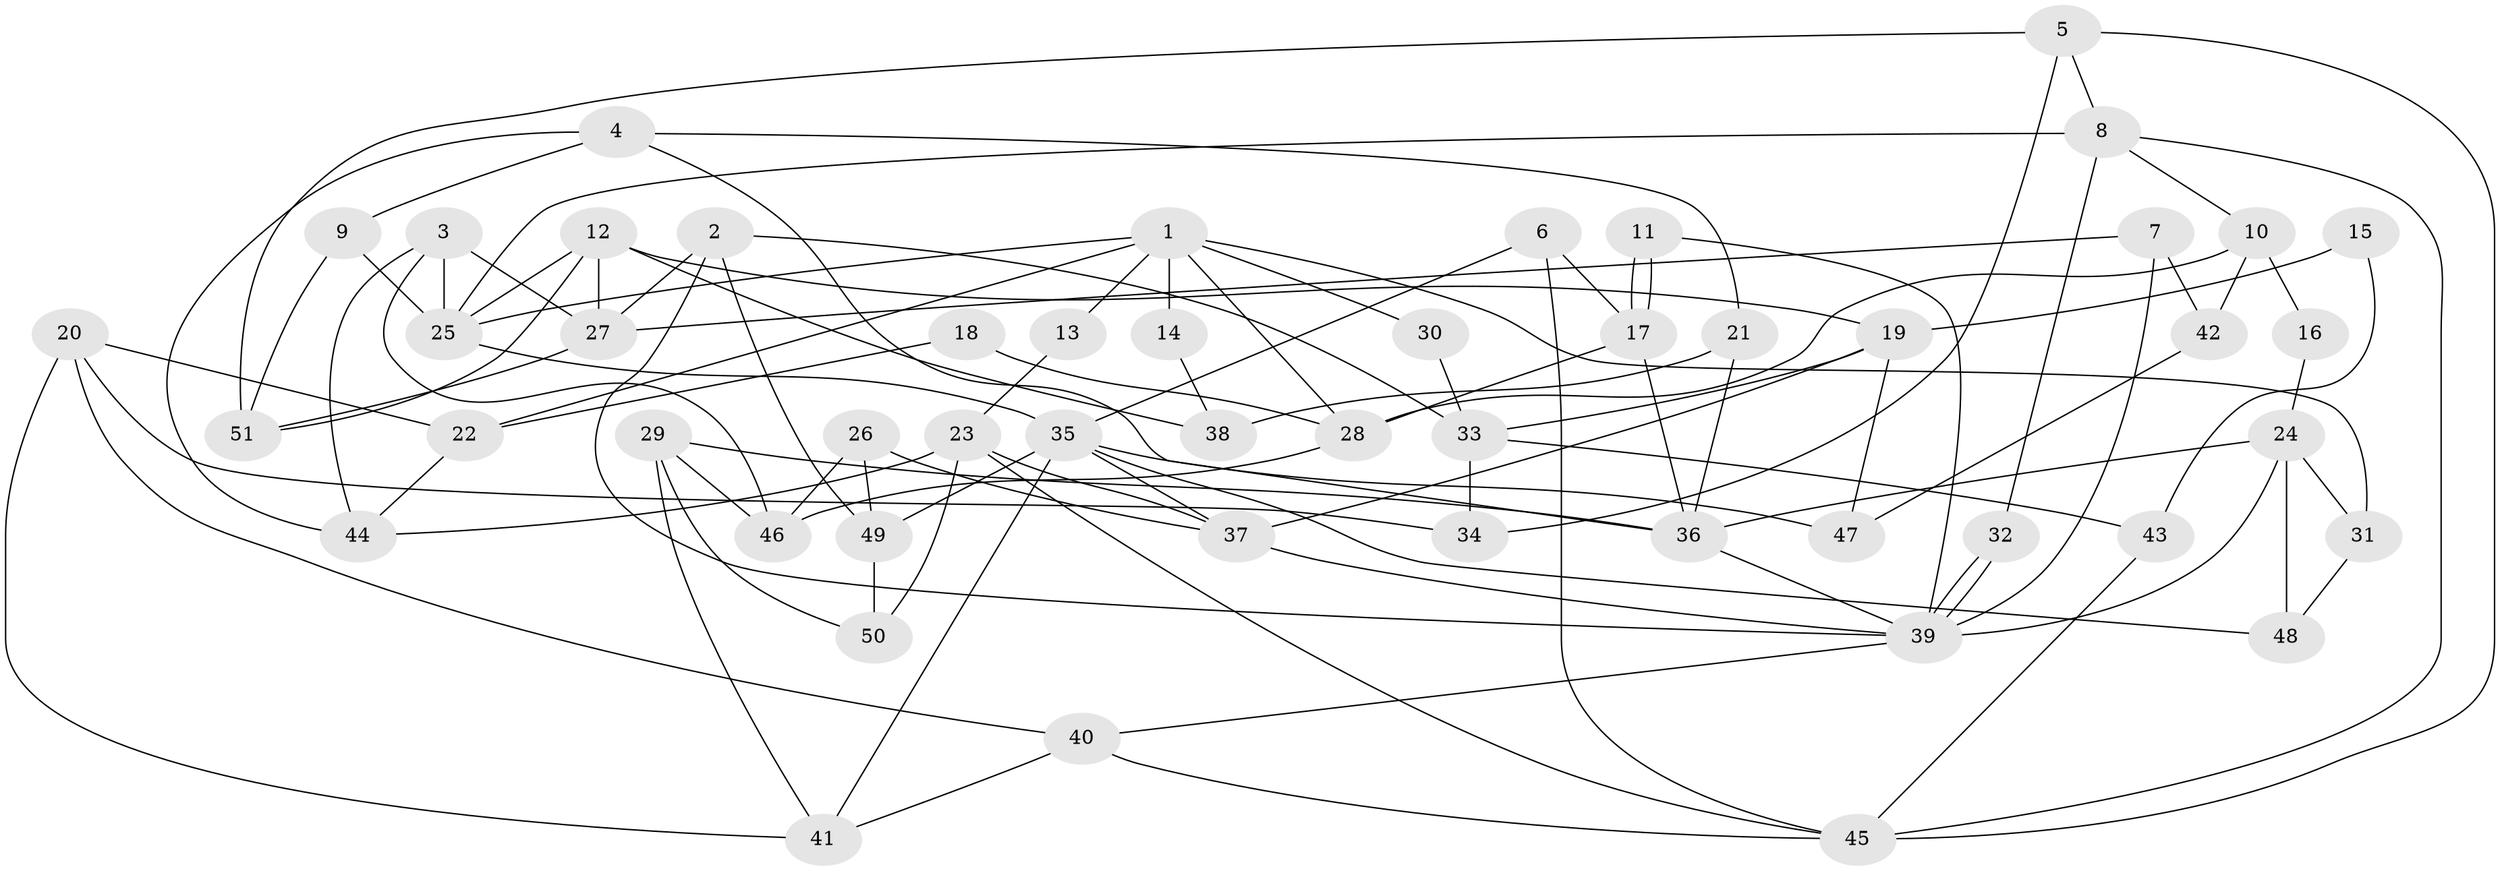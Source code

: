 // Generated by graph-tools (version 1.1) at 2025/01/03/09/25 03:01:58]
// undirected, 51 vertices, 102 edges
graph export_dot {
graph [start="1"]
  node [color=gray90,style=filled];
  1;
  2;
  3;
  4;
  5;
  6;
  7;
  8;
  9;
  10;
  11;
  12;
  13;
  14;
  15;
  16;
  17;
  18;
  19;
  20;
  21;
  22;
  23;
  24;
  25;
  26;
  27;
  28;
  29;
  30;
  31;
  32;
  33;
  34;
  35;
  36;
  37;
  38;
  39;
  40;
  41;
  42;
  43;
  44;
  45;
  46;
  47;
  48;
  49;
  50;
  51;
  1 -- 22;
  1 -- 28;
  1 -- 13;
  1 -- 14;
  1 -- 25;
  1 -- 30;
  1 -- 31;
  2 -- 27;
  2 -- 49;
  2 -- 33;
  2 -- 39;
  3 -- 27;
  3 -- 46;
  3 -- 25;
  3 -- 44;
  4 -- 44;
  4 -- 36;
  4 -- 9;
  4 -- 21;
  5 -- 45;
  5 -- 8;
  5 -- 34;
  5 -- 51;
  6 -- 17;
  6 -- 35;
  6 -- 45;
  7 -- 39;
  7 -- 27;
  7 -- 42;
  8 -- 45;
  8 -- 25;
  8 -- 10;
  8 -- 32;
  9 -- 25;
  9 -- 51;
  10 -- 42;
  10 -- 16;
  10 -- 28;
  11 -- 39;
  11 -- 17;
  11 -- 17;
  12 -- 51;
  12 -- 25;
  12 -- 19;
  12 -- 27;
  12 -- 38;
  13 -- 23;
  14 -- 38;
  15 -- 43;
  15 -- 19;
  16 -- 24;
  17 -- 36;
  17 -- 28;
  18 -- 22;
  18 -- 28;
  19 -- 37;
  19 -- 33;
  19 -- 47;
  20 -- 34;
  20 -- 40;
  20 -- 22;
  20 -- 41;
  21 -- 36;
  21 -- 38;
  22 -- 44;
  23 -- 37;
  23 -- 50;
  23 -- 44;
  23 -- 45;
  24 -- 39;
  24 -- 31;
  24 -- 36;
  24 -- 48;
  25 -- 35;
  26 -- 37;
  26 -- 46;
  26 -- 49;
  27 -- 51;
  28 -- 46;
  29 -- 36;
  29 -- 41;
  29 -- 46;
  29 -- 50;
  30 -- 33;
  31 -- 48;
  32 -- 39;
  32 -- 39;
  33 -- 34;
  33 -- 43;
  35 -- 41;
  35 -- 37;
  35 -- 47;
  35 -- 48;
  35 -- 49;
  36 -- 39;
  37 -- 39;
  39 -- 40;
  40 -- 45;
  40 -- 41;
  42 -- 47;
  43 -- 45;
  49 -- 50;
}
